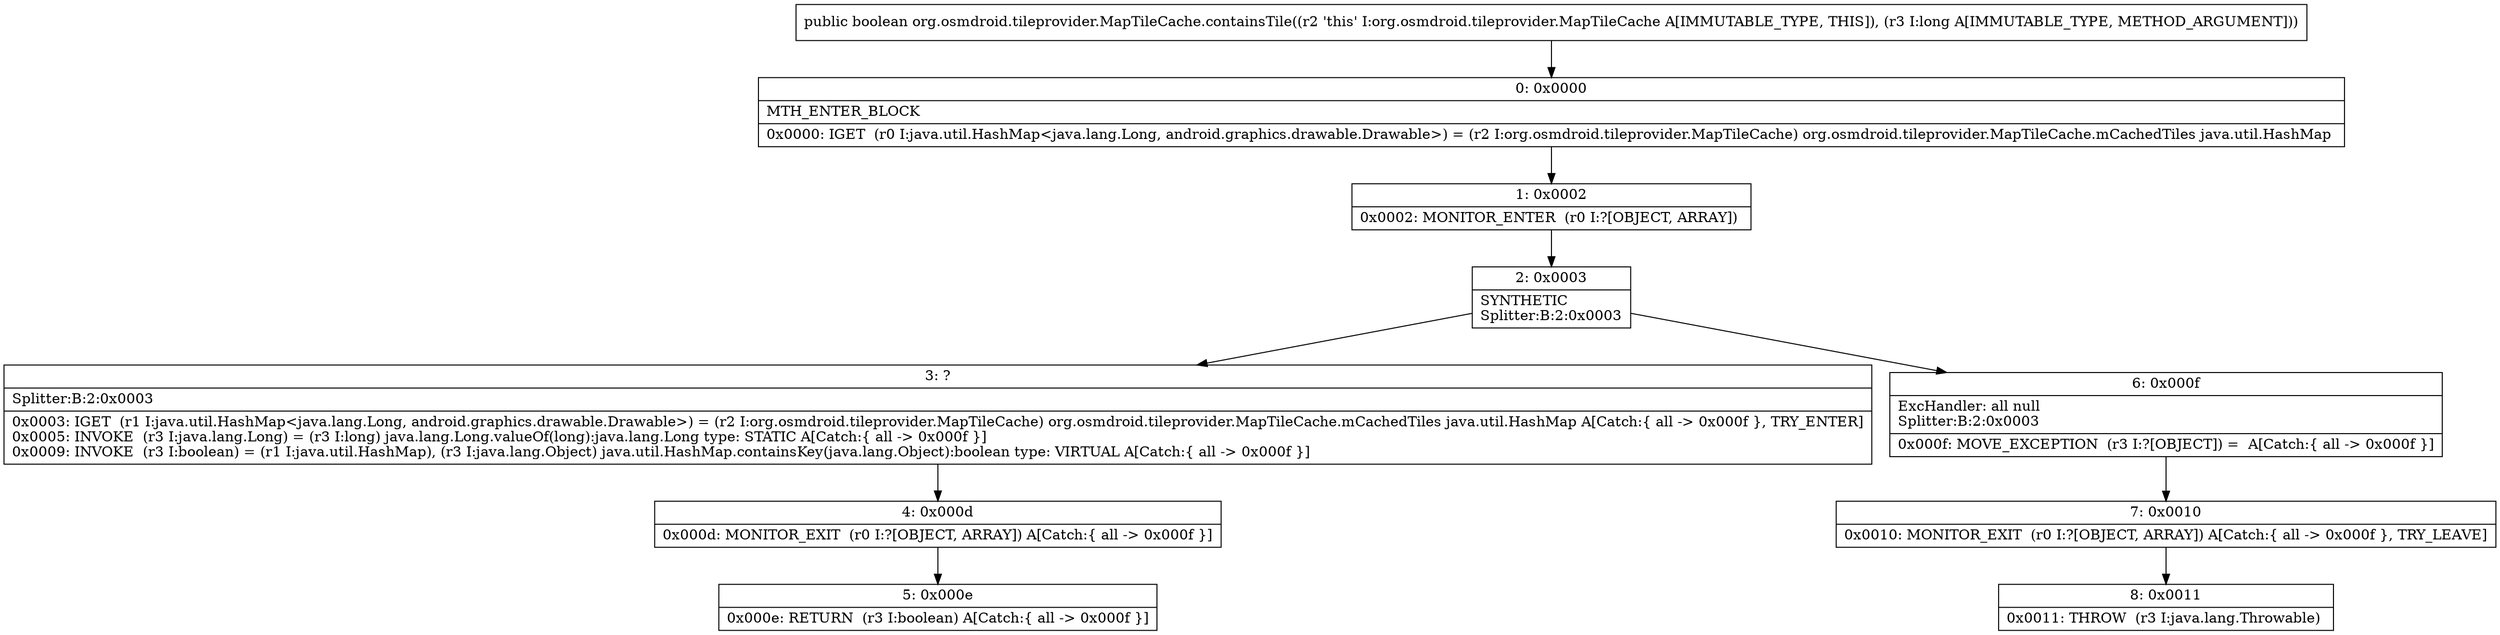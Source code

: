 digraph "CFG fororg.osmdroid.tileprovider.MapTileCache.containsTile(J)Z" {
Node_0 [shape=record,label="{0\:\ 0x0000|MTH_ENTER_BLOCK\l|0x0000: IGET  (r0 I:java.util.HashMap\<java.lang.Long, android.graphics.drawable.Drawable\>) = (r2 I:org.osmdroid.tileprovider.MapTileCache) org.osmdroid.tileprovider.MapTileCache.mCachedTiles java.util.HashMap \l}"];
Node_1 [shape=record,label="{1\:\ 0x0002|0x0002: MONITOR_ENTER  (r0 I:?[OBJECT, ARRAY]) \l}"];
Node_2 [shape=record,label="{2\:\ 0x0003|SYNTHETIC\lSplitter:B:2:0x0003\l}"];
Node_3 [shape=record,label="{3\:\ ?|Splitter:B:2:0x0003\l|0x0003: IGET  (r1 I:java.util.HashMap\<java.lang.Long, android.graphics.drawable.Drawable\>) = (r2 I:org.osmdroid.tileprovider.MapTileCache) org.osmdroid.tileprovider.MapTileCache.mCachedTiles java.util.HashMap A[Catch:\{ all \-\> 0x000f \}, TRY_ENTER]\l0x0005: INVOKE  (r3 I:java.lang.Long) = (r3 I:long) java.lang.Long.valueOf(long):java.lang.Long type: STATIC A[Catch:\{ all \-\> 0x000f \}]\l0x0009: INVOKE  (r3 I:boolean) = (r1 I:java.util.HashMap), (r3 I:java.lang.Object) java.util.HashMap.containsKey(java.lang.Object):boolean type: VIRTUAL A[Catch:\{ all \-\> 0x000f \}]\l}"];
Node_4 [shape=record,label="{4\:\ 0x000d|0x000d: MONITOR_EXIT  (r0 I:?[OBJECT, ARRAY]) A[Catch:\{ all \-\> 0x000f \}]\l}"];
Node_5 [shape=record,label="{5\:\ 0x000e|0x000e: RETURN  (r3 I:boolean) A[Catch:\{ all \-\> 0x000f \}]\l}"];
Node_6 [shape=record,label="{6\:\ 0x000f|ExcHandler: all null\lSplitter:B:2:0x0003\l|0x000f: MOVE_EXCEPTION  (r3 I:?[OBJECT]) =  A[Catch:\{ all \-\> 0x000f \}]\l}"];
Node_7 [shape=record,label="{7\:\ 0x0010|0x0010: MONITOR_EXIT  (r0 I:?[OBJECT, ARRAY]) A[Catch:\{ all \-\> 0x000f \}, TRY_LEAVE]\l}"];
Node_8 [shape=record,label="{8\:\ 0x0011|0x0011: THROW  (r3 I:java.lang.Throwable) \l}"];
MethodNode[shape=record,label="{public boolean org.osmdroid.tileprovider.MapTileCache.containsTile((r2 'this' I:org.osmdroid.tileprovider.MapTileCache A[IMMUTABLE_TYPE, THIS]), (r3 I:long A[IMMUTABLE_TYPE, METHOD_ARGUMENT])) }"];
MethodNode -> Node_0;
Node_0 -> Node_1;
Node_1 -> Node_2;
Node_2 -> Node_3;
Node_2 -> Node_6;
Node_3 -> Node_4;
Node_4 -> Node_5;
Node_6 -> Node_7;
Node_7 -> Node_8;
}

